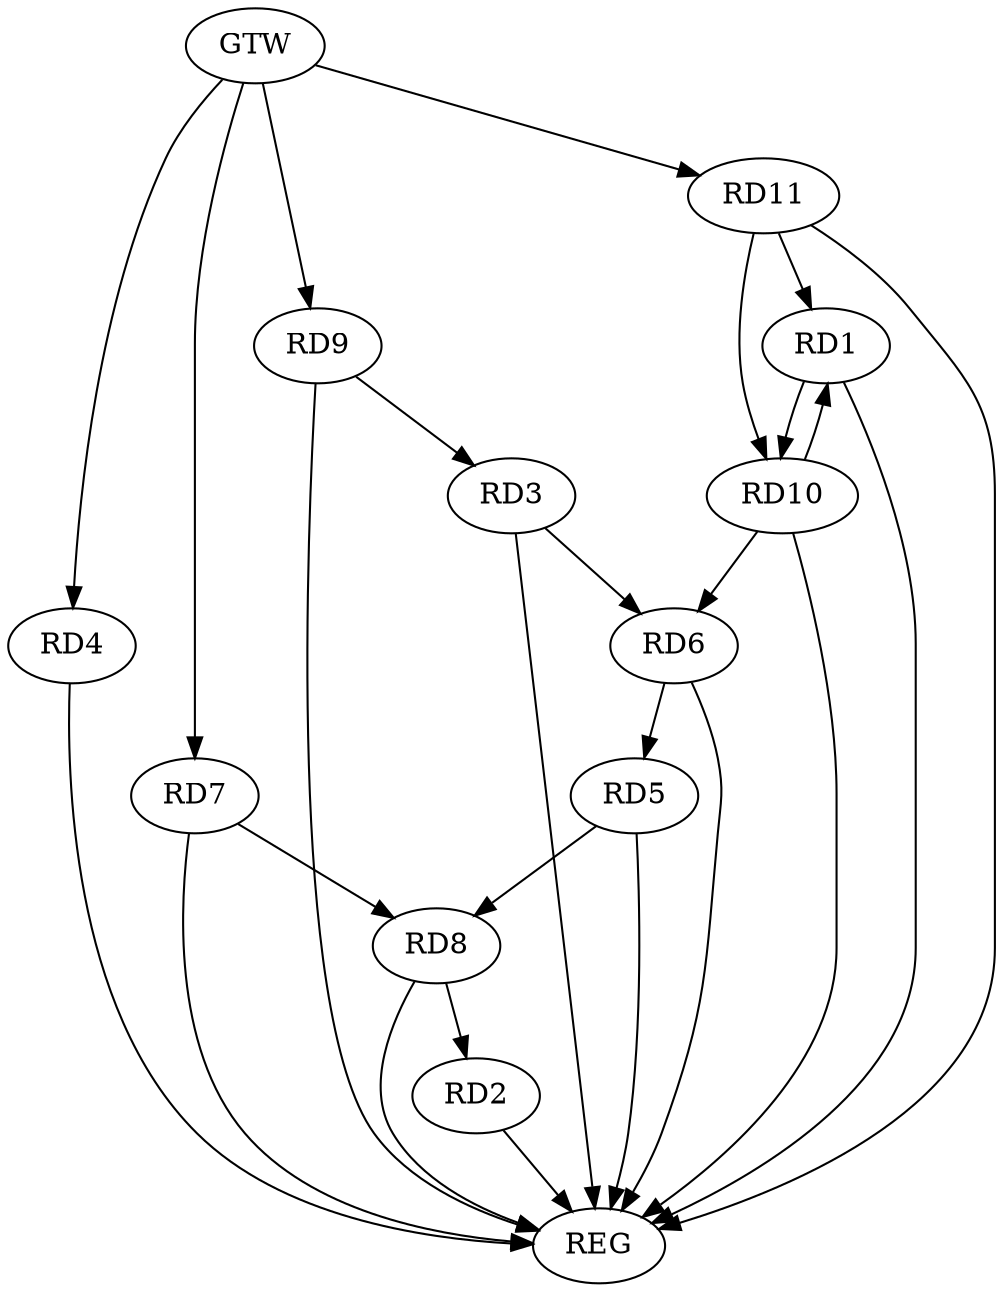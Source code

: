 strict digraph G {
  RD1 [ label="RD1" ];
  RD2 [ label="RD2" ];
  RD3 [ label="RD3" ];
  RD4 [ label="RD4" ];
  RD5 [ label="RD5" ];
  RD6 [ label="RD6" ];
  RD7 [ label="RD7" ];
  RD8 [ label="RD8" ];
  RD9 [ label="RD9" ];
  RD10 [ label="RD10" ];
  RD11 [ label="RD11" ];
  GTW [ label="GTW" ];
  REG [ label="REG" ];
  RD1 -> RD10;
  RD10 -> RD1;
  RD11 -> RD1;
  RD8 -> RD2;
  RD3 -> RD6;
  RD9 -> RD3;
  RD6 -> RD5;
  RD5 -> RD8;
  RD10 -> RD6;
  RD7 -> RD8;
  RD11 -> RD10;
  GTW -> RD4;
  GTW -> RD7;
  GTW -> RD9;
  GTW -> RD11;
  RD1 -> REG;
  RD2 -> REG;
  RD3 -> REG;
  RD4 -> REG;
  RD5 -> REG;
  RD6 -> REG;
  RD7 -> REG;
  RD8 -> REG;
  RD9 -> REG;
  RD10 -> REG;
  RD11 -> REG;
}
